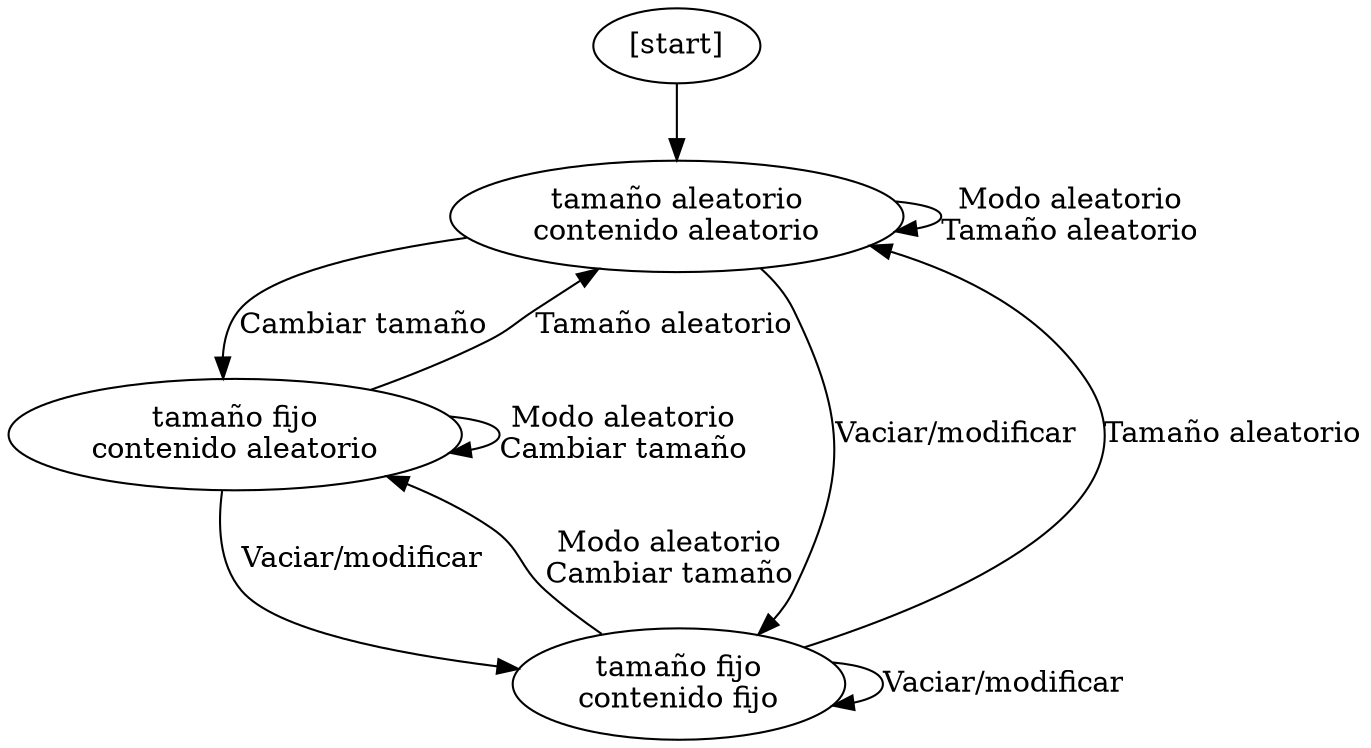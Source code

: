 // compile with: dot gui.dot -o gui.png -T png
digraph {

  S [label="[start]"]

  A [label="tamaño aleatorio\ncontenido aleatorio"]

  B [label="tamaño fijo\ncontenido aleatorio"]

  C [label="tamaño fijo\ncontenido fijo"]

  S -> A

  A -> A [label="Modo aleatorio\nTamaño aleatorio"]
  B -> B [label="Modo aleatorio\nCambiar tamaño"]
  C -> C [label="Vaciar/modificar"]

  A -> B [label="Cambiar tamaño"]
  B -> A [label="Tamaño aleatorio"]

  A -> C [label="Vaciar/modificar"]
  C -> A [label="Tamaño aleatorio"]

  C -> B [label="Modo aleatorio\nCambiar tamaño"]
  B -> C [label="Vaciar/modificar"]

}
